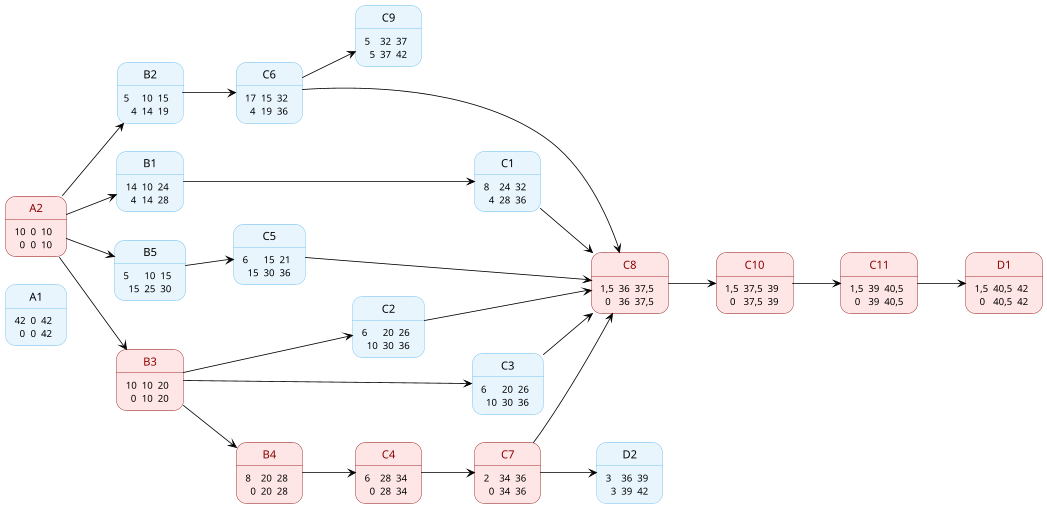 
@startuml
skinparam backgroundColor transparent
left to right direction

scale 0.8

<style>
stateDiagram {
  arrow {
    LineColor black
  }
}
</style>

skinparam State {
  BackgroundColor #e8f5fd
  BorderColor #5FB8EC
}

skinparam defaultTextAlignment center  

state "A1" as A1 : <#e8f5fd,#e8f5fd>|  42 | 0 | 42 |\n|    0 | 0 | 42 |

state "<color:darkred>A2</color>" as A2 #ffe6e6;line:darkred : <#ffe6e6,#ffe6e6>|  10 | 0 | 10 |\n|    0 | 0 | 10 |

state "B1" as B1 : <#e8f5fd,#e8f5fd>|  14 | 10 | 24 |\n|    4 | 14 | 28 |
state "B2" as B2 : <#e8f5fd,#e8f5fd>| 5 | 10 | 15 |\n|    4 | 14 | 19 |
state "<color:darkred>B3</color>" as B3 #ffe6e6;line:darkred : <#ffe6e6,#ffe6e6>|  10 | 10 | 20 |\n|    0 | 10 | 20 |
state "<color:darkred>B4</color>" as B4 #ffe6e6;line:darkred : <#ffe6e6,#ffe6e6>|  8 | 20 | 28 |\n|    0 | 20 | 28 |
state "B5" as B5 : <#e8f5fd,#e8f5fd>|  5 | 10 | 15 |\n|    15 | 25 | 30 |

state "C1" as C1 : <#e8f5fd,#e8f5fd>|  8 | 24 | 32 |\n|    4 | 28 | 36 |
state "C2" as C2 : <#e8f5fd,#e8f5fd>|  6 | 20 | 26 |\n|    10 | 30 | 36 |
state "C3" as C3 : <#e8f5fd,#e8f5fd>|  6 | 20 | 26 |\n|    10 | 30 | 36 |
state "<color:darkred>C4</color>" as C4 #ffe6e6;line:darkred : <#ffe6e6,#ffe6e6>|  6 | 28 | 34 |\n|    0 | 28 | 34 |
state "C5" as C5 : <#e8f5fd,#e8f5fd>|  6 | 15 | 21 |\n|    15 | 30 | 36 |
state "C6" as C6 : <#e8f5fd,#e8f5fd>|  17 | 15 | 32 |\n|    4 | 19 | 36 |
state "<color:darkred>C7</color>" as C7 #ffe6e6;line:darkred : <#ffe6e6,#ffe6e6>|  2 | 34 | 36 |\n|    0 | 34 | 36 |
state "<color:darkred>C8</color>" as C8 #ffe6e6;line:darkred : <#ffe6e6,#ffe6e6>|  1,5 | 36 | 37,5 |\n|    0 | 36 | 37,5 |
state "C9" as C9 : <#e8f5fd,#e8f5fd>|  5 | 32 | 37 |\n|    5 | 37 | 42 |
state "<color:darkred>C10</color>" as C10 #ffe6e6;line:darkred : <#ffe6e6,#ffe6e6>|  1,5 | 37,5 | 39 |\n|    0 | 37,5 | 39 |
state "<color:darkred>C11</color>" as C11 #ffe6e6;line:darkred : <#ffe6e6,#ffe6e6>|  1,5 | 39 | 40,5 |\n|    0 | 39 | 40,5 |
state "<color:darkred>D1</color>" as D1 #ffe6e6;line:darkred : <#ffe6e6,#ffe6e6>|  1,5 | 40,5 | 42 |\n|    0 | 40,5 | 42 |
state "D2" as D2 : <#e8f5fd,#e8f5fd>|  3 | 36 | 39 |\n|    3 | 39 | 42 |


A2 --> B1
A2 --> B2
A2 --> B3
A2 --> B5

B1 --> C1
C1 --> C8
B2 --> C6
C6 --> C9
C6 --> C8


C8 --> C10
C10 --> C11
C11 --> D1
B3 --> B4
B3 --> C2
C2 --> C8
B3 --> C3
C3 --> C8
B5 --> C5
C5 --> C8
B4 --> C4
C4 --> C7
C7 --> D2
C7 --> C8
@enduml

